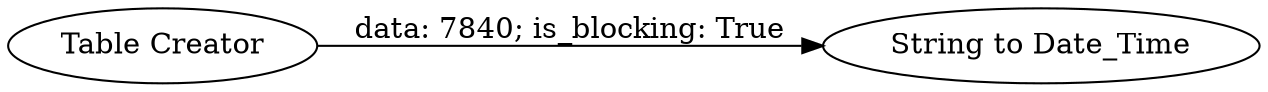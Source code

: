 digraph {
	"-8078527874393802797_7" [label="String to Date_Time"]
	"-8078527874393802797_1" [label="Table Creator"]
	"-8078527874393802797_1" -> "-8078527874393802797_7" [label="data: 7840; is_blocking: True"]
	rankdir=LR
}
